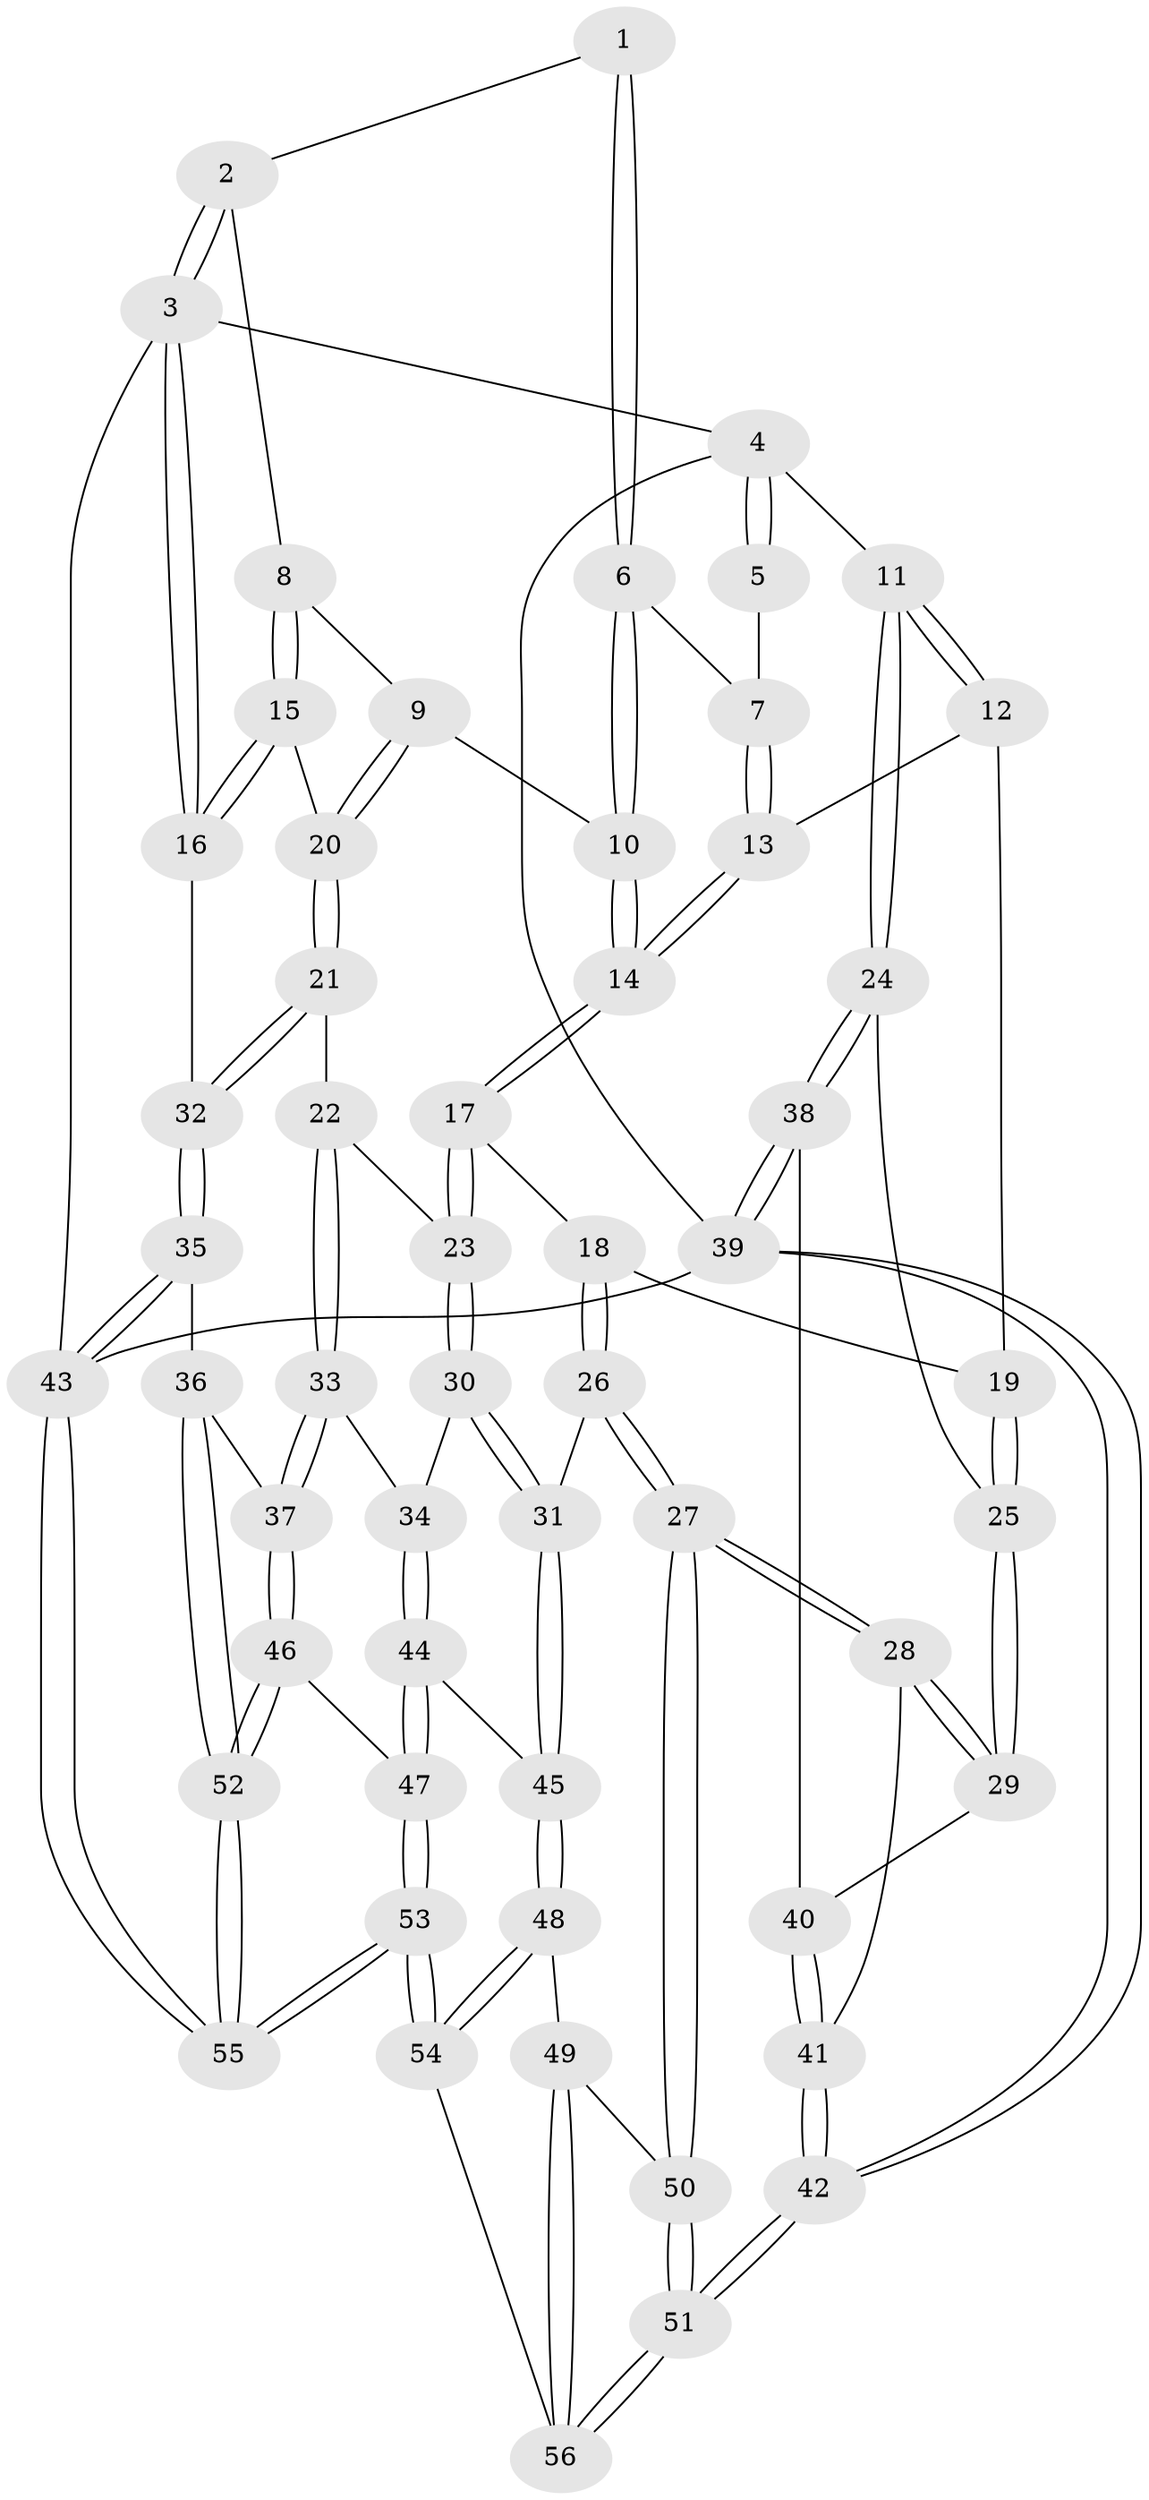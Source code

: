 // Generated by graph-tools (version 1.1) at 2025/27/03/09/25 03:27:13]
// undirected, 56 vertices, 137 edges
graph export_dot {
graph [start="1"]
  node [color=gray90,style=filled];
  1 [pos="+0.6850094692893045+0"];
  2 [pos="+0.7396413790258116+0"];
  3 [pos="+1+0"];
  4 [pos="+0+0"];
  5 [pos="+0.35573481505045096+0"];
  6 [pos="+0.5779939037194536+0.05010662314044549"];
  7 [pos="+0.3400163613836624+0.11954309286869091"];
  8 [pos="+0.7943331154828864+0.07963552350232085"];
  9 [pos="+0.6182513411365322+0.22960650972344002"];
  10 [pos="+0.5426875071306649+0.18626642966351306"];
  11 [pos="+0+0"];
  12 [pos="+0.31299199059998634+0.15333864184740584"];
  13 [pos="+0.32814305989363507+0.14650986789204948"];
  14 [pos="+0.4755435839613617+0.24596445281584195"];
  15 [pos="+0.8210895182249094+0.15240721227419587"];
  16 [pos="+1+0.3324028621104179"];
  17 [pos="+0.47104885072177777+0.34585268888298465"];
  18 [pos="+0.4257605736307751+0.3765806905499245"];
  19 [pos="+0.22586790992796296+0.3381304370546779"];
  20 [pos="+0.7274147347582329+0.3562215380558507"];
  21 [pos="+0.7233041955359469+0.4126683265443742"];
  22 [pos="+0.7072150304036755+0.4286236836250849"];
  23 [pos="+0.6656236344592719+0.4341288645921587"];
  24 [pos="+0+0.2844045997952382"];
  25 [pos="+0.16646044466445473+0.3682170247915341"];
  26 [pos="+0.384533783022301+0.6416209217747716"];
  27 [pos="+0.33892859185745283+0.6543781838240962"];
  28 [pos="+0.329975400263585+0.6499803646800627"];
  29 [pos="+0.23825369650148048+0.5545450231094342"];
  30 [pos="+0.47077911855568705+0.6411198019027521"];
  31 [pos="+0.44070386298907827+0.652233123531149"];
  32 [pos="+1+0.4492840993938716"];
  33 [pos="+0.7614769638122669+0.6498561403385098"];
  34 [pos="+0.6999492192520198+0.6934868048167957"];
  35 [pos="+1+0.614621433549477"];
  36 [pos="+0.9147748366223339+0.6928816337626338"];
  37 [pos="+0.8608652652388198+0.6873523246802423"];
  38 [pos="+0+0.4774546123831593"];
  39 [pos="+0+1"];
  40 [pos="+0.05313321149975998+0.602629995371209"];
  41 [pos="+0.09854505888241798+0.716721161947904"];
  42 [pos="+0+1"];
  43 [pos="+1+1"];
  44 [pos="+0.672335169946708+0.8026014508879562"];
  45 [pos="+0.5320948256530016+0.8217064652367572"];
  46 [pos="+0.7826996887995321+0.8269580009364916"];
  47 [pos="+0.6975202808647841+0.8442832207575983"];
  48 [pos="+0.5297190895248698+0.8325676578482364"];
  49 [pos="+0.4336357265189963+0.8998773794013235"];
  50 [pos="+0.28330030540517853+0.8675717219445604"];
  51 [pos="+0+1"];
  52 [pos="+0.8715186486262126+0.9119837846414479"];
  53 [pos="+0.7101840018232237+1"];
  54 [pos="+0.657359487660833+1"];
  55 [pos="+0.9235483155337223+1"];
  56 [pos="+0.5441499555880726+1"];
  1 -- 2;
  1 -- 6;
  1 -- 6;
  2 -- 3;
  2 -- 3;
  2 -- 8;
  3 -- 4;
  3 -- 16;
  3 -- 16;
  3 -- 43;
  4 -- 5;
  4 -- 5;
  4 -- 11;
  4 -- 39;
  5 -- 7;
  6 -- 7;
  6 -- 10;
  6 -- 10;
  7 -- 13;
  7 -- 13;
  8 -- 9;
  8 -- 15;
  8 -- 15;
  9 -- 10;
  9 -- 20;
  9 -- 20;
  10 -- 14;
  10 -- 14;
  11 -- 12;
  11 -- 12;
  11 -- 24;
  11 -- 24;
  12 -- 13;
  12 -- 19;
  13 -- 14;
  13 -- 14;
  14 -- 17;
  14 -- 17;
  15 -- 16;
  15 -- 16;
  15 -- 20;
  16 -- 32;
  17 -- 18;
  17 -- 23;
  17 -- 23;
  18 -- 19;
  18 -- 26;
  18 -- 26;
  19 -- 25;
  19 -- 25;
  20 -- 21;
  20 -- 21;
  21 -- 22;
  21 -- 32;
  21 -- 32;
  22 -- 23;
  22 -- 33;
  22 -- 33;
  23 -- 30;
  23 -- 30;
  24 -- 25;
  24 -- 38;
  24 -- 38;
  25 -- 29;
  25 -- 29;
  26 -- 27;
  26 -- 27;
  26 -- 31;
  27 -- 28;
  27 -- 28;
  27 -- 50;
  27 -- 50;
  28 -- 29;
  28 -- 29;
  28 -- 41;
  29 -- 40;
  30 -- 31;
  30 -- 31;
  30 -- 34;
  31 -- 45;
  31 -- 45;
  32 -- 35;
  32 -- 35;
  33 -- 34;
  33 -- 37;
  33 -- 37;
  34 -- 44;
  34 -- 44;
  35 -- 36;
  35 -- 43;
  35 -- 43;
  36 -- 37;
  36 -- 52;
  36 -- 52;
  37 -- 46;
  37 -- 46;
  38 -- 39;
  38 -- 39;
  38 -- 40;
  39 -- 42;
  39 -- 42;
  39 -- 43;
  40 -- 41;
  40 -- 41;
  41 -- 42;
  41 -- 42;
  42 -- 51;
  42 -- 51;
  43 -- 55;
  43 -- 55;
  44 -- 45;
  44 -- 47;
  44 -- 47;
  45 -- 48;
  45 -- 48;
  46 -- 47;
  46 -- 52;
  46 -- 52;
  47 -- 53;
  47 -- 53;
  48 -- 49;
  48 -- 54;
  48 -- 54;
  49 -- 50;
  49 -- 56;
  49 -- 56;
  50 -- 51;
  50 -- 51;
  51 -- 56;
  51 -- 56;
  52 -- 55;
  52 -- 55;
  53 -- 54;
  53 -- 54;
  53 -- 55;
  53 -- 55;
  54 -- 56;
}
